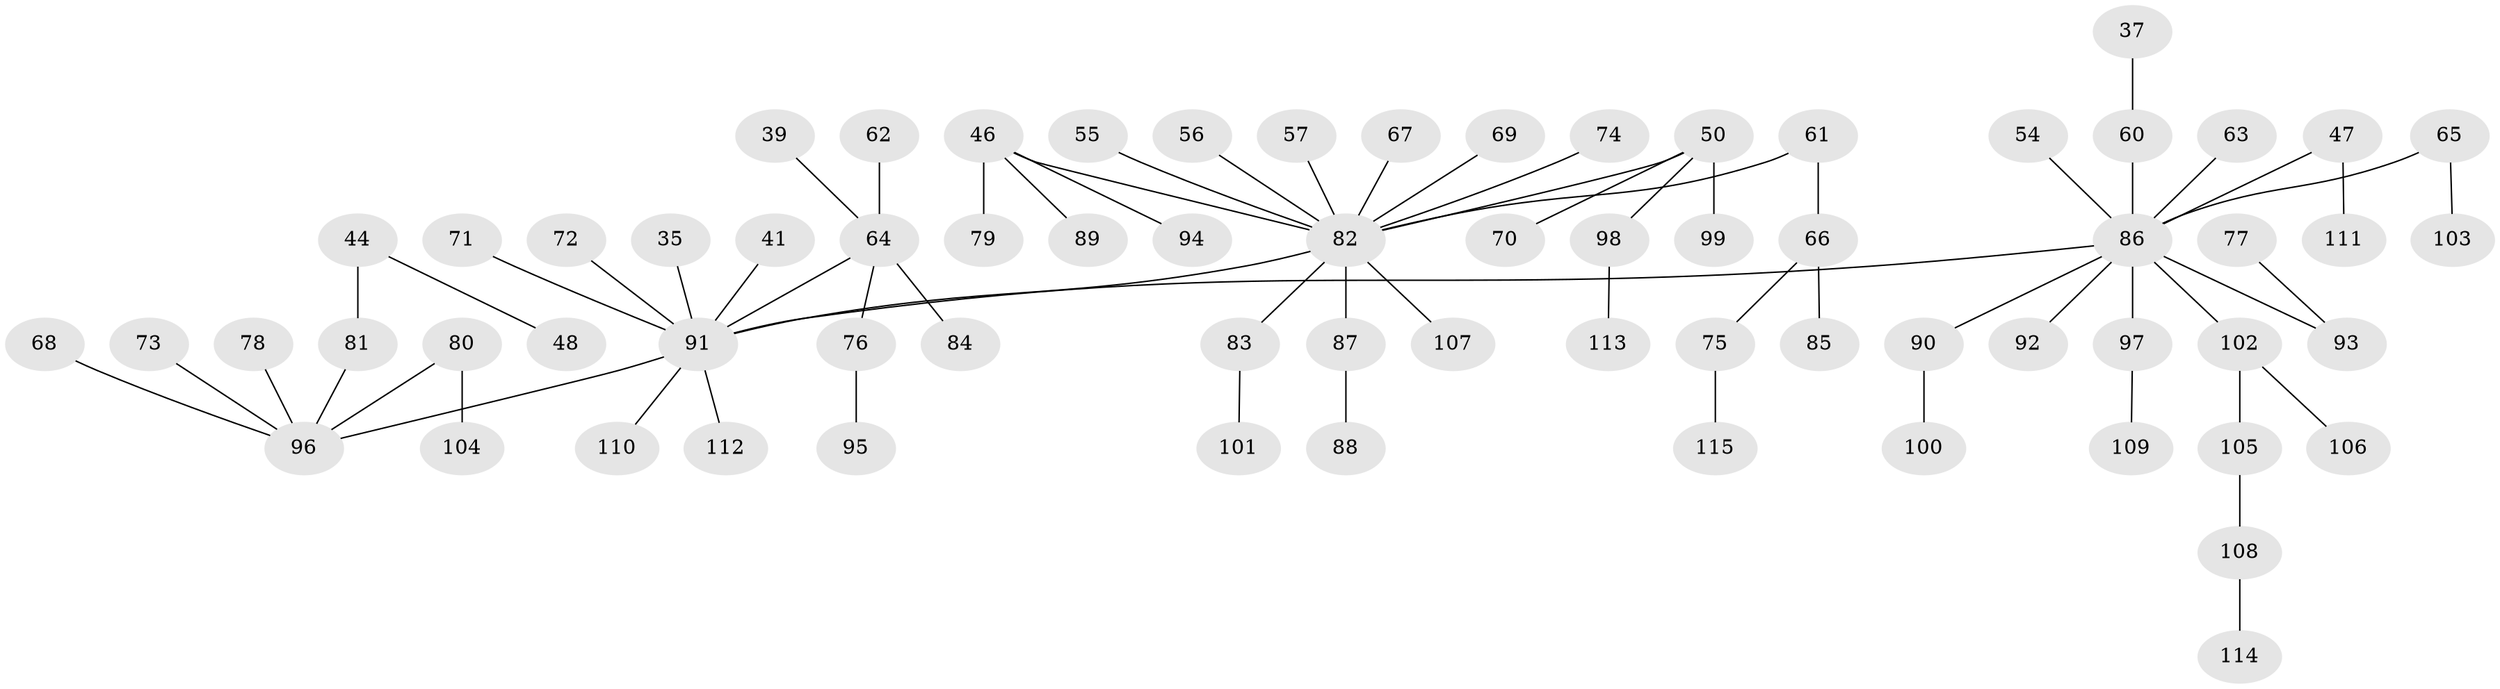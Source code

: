 // original degree distribution, {7: 0.008695652173913044, 3: 0.14782608695652175, 2: 0.23478260869565218, 5: 0.034782608695652174, 4: 0.08695652173913043, 1: 0.48695652173913045}
// Generated by graph-tools (version 1.1) at 2025/55/03/04/25 21:55:55]
// undirected, 69 vertices, 68 edges
graph export_dot {
graph [start="1"]
  node [color=gray90,style=filled];
  35;
  37;
  39;
  41;
  44;
  46;
  47;
  48;
  50;
  54;
  55;
  56;
  57;
  60 [super="+25"];
  61;
  62;
  63;
  64 [super="+12+36"];
  65;
  66;
  67;
  68;
  69;
  70;
  71;
  72;
  73;
  74;
  75;
  76;
  77;
  78;
  79;
  80;
  81 [super="+43"];
  82 [super="+30+38+51+20+53"];
  83;
  84;
  85;
  86 [super="+34+49"];
  87;
  88;
  89;
  90;
  91 [super="+21+10+32+15+14+33+31"];
  92;
  93 [super="+59"];
  94;
  95;
  96 [super="+11+42+27+45+52+58"];
  97;
  98;
  99;
  100;
  101;
  102;
  103;
  104;
  105;
  106;
  107;
  108;
  109;
  110;
  111;
  112;
  113;
  114;
  115;
  35 -- 91;
  37 -- 60;
  39 -- 64;
  41 -- 91;
  44 -- 48;
  44 -- 81;
  46 -- 79;
  46 -- 89;
  46 -- 94;
  46 -- 82;
  47 -- 111;
  47 -- 86;
  50 -- 70;
  50 -- 98;
  50 -- 99;
  50 -- 82;
  54 -- 86;
  55 -- 82;
  56 -- 82;
  57 -- 82;
  60 -- 86;
  61 -- 66;
  61 -- 82;
  62 -- 64;
  63 -- 86;
  64 -- 91;
  64 -- 76;
  64 -- 84;
  65 -- 103;
  65 -- 86;
  66 -- 75;
  66 -- 85;
  67 -- 82;
  68 -- 96;
  69 -- 82;
  71 -- 91;
  72 -- 91;
  73 -- 96;
  74 -- 82;
  75 -- 115;
  76 -- 95;
  77 -- 93;
  78 -- 96;
  80 -- 104;
  80 -- 96;
  81 -- 96;
  82 -- 87;
  82 -- 107;
  82 -- 83;
  82 -- 91;
  83 -- 101;
  86 -- 91;
  86 -- 93;
  86 -- 97;
  86 -- 102;
  86 -- 90;
  86 -- 92;
  87 -- 88;
  90 -- 100;
  91 -- 96;
  91 -- 112;
  91 -- 110;
  97 -- 109;
  98 -- 113;
  102 -- 105;
  102 -- 106;
  105 -- 108;
  108 -- 114;
}
